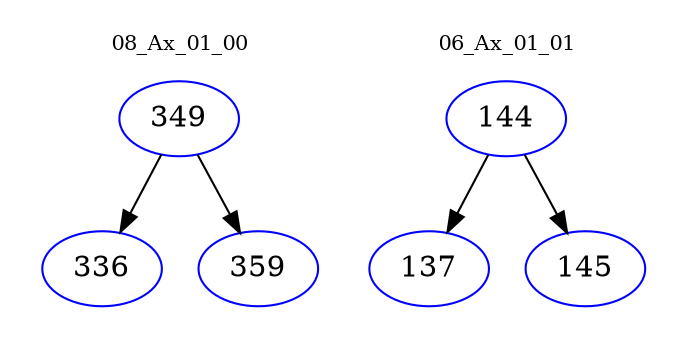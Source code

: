 digraph{
subgraph cluster_0 {
color = white
label = "08_Ax_01_00";
fontsize=10;
T0_349 [label="349", color="blue"]
T0_349 -> T0_336 [color="black"]
T0_336 [label="336", color="blue"]
T0_349 -> T0_359 [color="black"]
T0_359 [label="359", color="blue"]
}
subgraph cluster_1 {
color = white
label = "06_Ax_01_01";
fontsize=10;
T1_144 [label="144", color="blue"]
T1_144 -> T1_137 [color="black"]
T1_137 [label="137", color="blue"]
T1_144 -> T1_145 [color="black"]
T1_145 [label="145", color="blue"]
}
}
